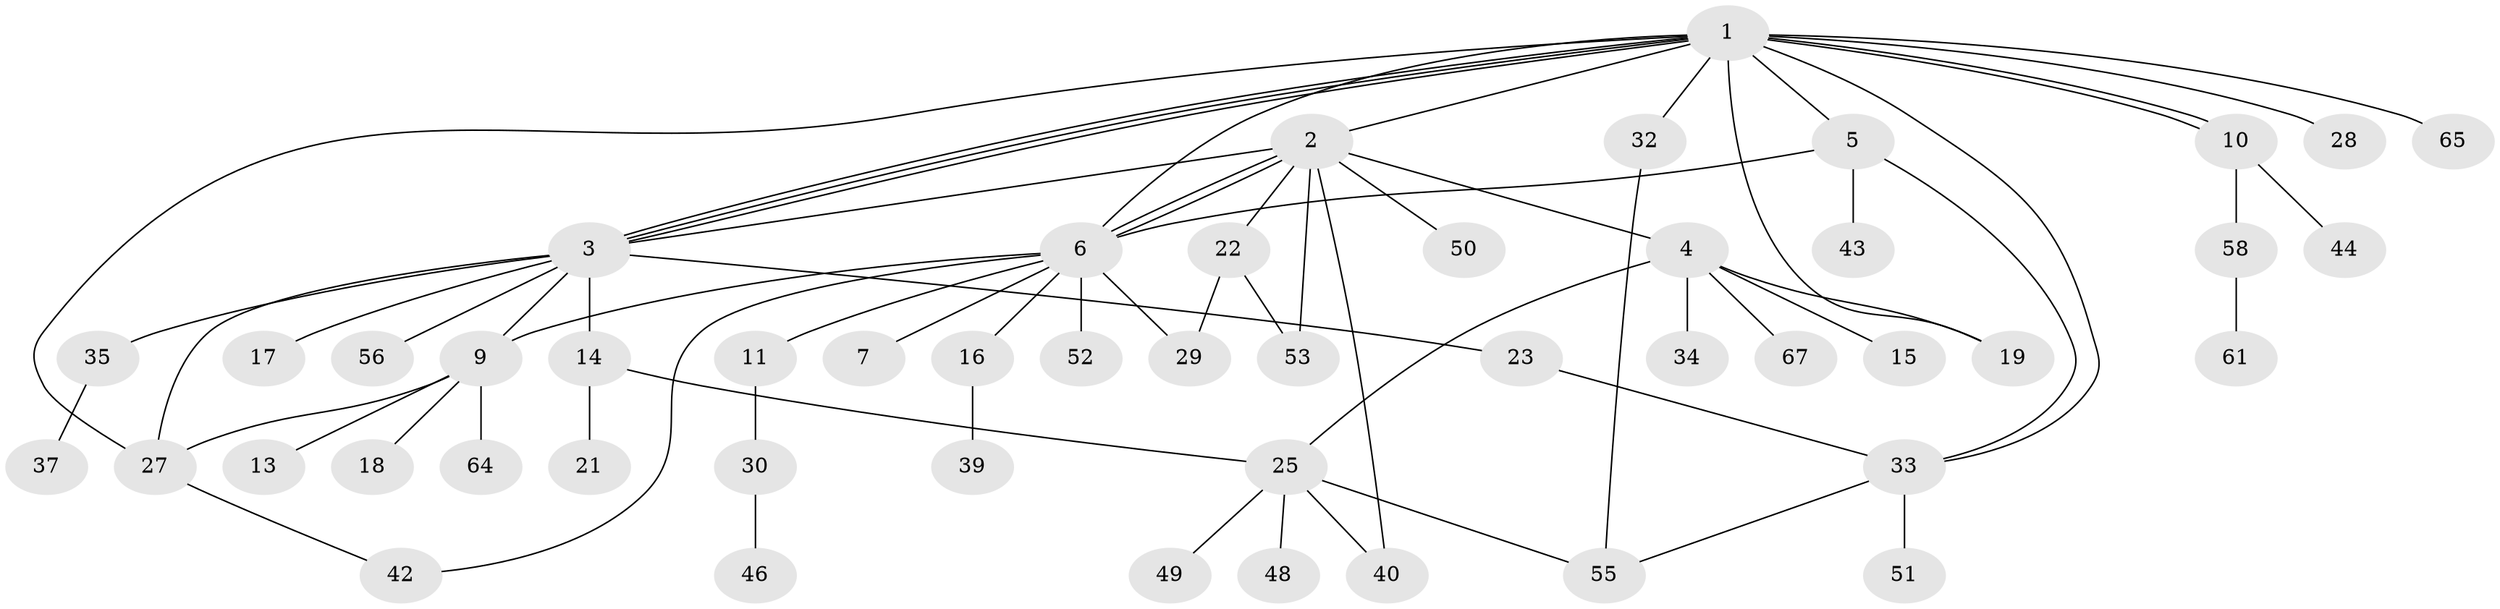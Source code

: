 // Generated by graph-tools (version 1.1) at 2025/51/02/27/25 19:51:56]
// undirected, 49 vertices, 68 edges
graph export_dot {
graph [start="1"]
  node [color=gray90,style=filled];
  1 [super="+45"];
  2 [super="+12"];
  3 [super="+62"];
  4 [super="+8"];
  5 [super="+57"];
  6 [super="+41"];
  7;
  9 [super="+59"];
  10 [super="+20"];
  11;
  13;
  14 [super="+38"];
  15;
  16;
  17;
  18;
  19;
  21;
  22 [super="+24"];
  23;
  25 [super="+26"];
  27 [super="+31"];
  28;
  29 [super="+47"];
  30 [super="+68"];
  32;
  33 [super="+36"];
  34;
  35 [super="+54"];
  37;
  39 [super="+63"];
  40;
  42;
  43;
  44;
  46;
  48;
  49;
  50;
  51;
  52;
  53;
  55 [super="+60"];
  56;
  58;
  61 [super="+66"];
  64;
  65;
  67;
  1 -- 2;
  1 -- 3;
  1 -- 3;
  1 -- 3;
  1 -- 5;
  1 -- 6;
  1 -- 10;
  1 -- 10;
  1 -- 19;
  1 -- 28;
  1 -- 32;
  1 -- 33;
  1 -- 65;
  1 -- 27;
  2 -- 3;
  2 -- 4;
  2 -- 6;
  2 -- 6;
  2 -- 22;
  2 -- 40;
  2 -- 50;
  2 -- 53;
  3 -- 14;
  3 -- 17;
  3 -- 23;
  3 -- 35;
  3 -- 56;
  3 -- 9;
  3 -- 27;
  4 -- 15;
  4 -- 19;
  4 -- 34;
  4 -- 67;
  4 -- 25;
  5 -- 6;
  5 -- 43;
  5 -- 33;
  6 -- 7;
  6 -- 9;
  6 -- 11;
  6 -- 16;
  6 -- 29;
  6 -- 42;
  6 -- 52;
  9 -- 13;
  9 -- 18;
  9 -- 27;
  9 -- 64;
  10 -- 58;
  10 -- 44;
  11 -- 30;
  14 -- 21;
  14 -- 25;
  16 -- 39;
  22 -- 29;
  22 -- 53;
  23 -- 33;
  25 -- 40;
  25 -- 49;
  25 -- 48;
  25 -- 55;
  27 -- 42;
  30 -- 46;
  32 -- 55;
  33 -- 51;
  33 -- 55;
  35 -- 37;
  58 -- 61;
}
